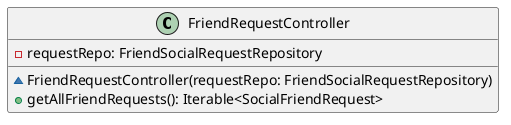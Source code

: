 @startuml
class FriendRequestController [[java:edu.sru.cpsc.webshopping.controller.FriendRequestController]] {
	-requestRepo: FriendSocialRequestRepository
	~FriendRequestController(requestRepo: FriendSocialRequestRepository)
	+getAllFriendRequests(): Iterable<SocialFriendRequest>
}
@enduml